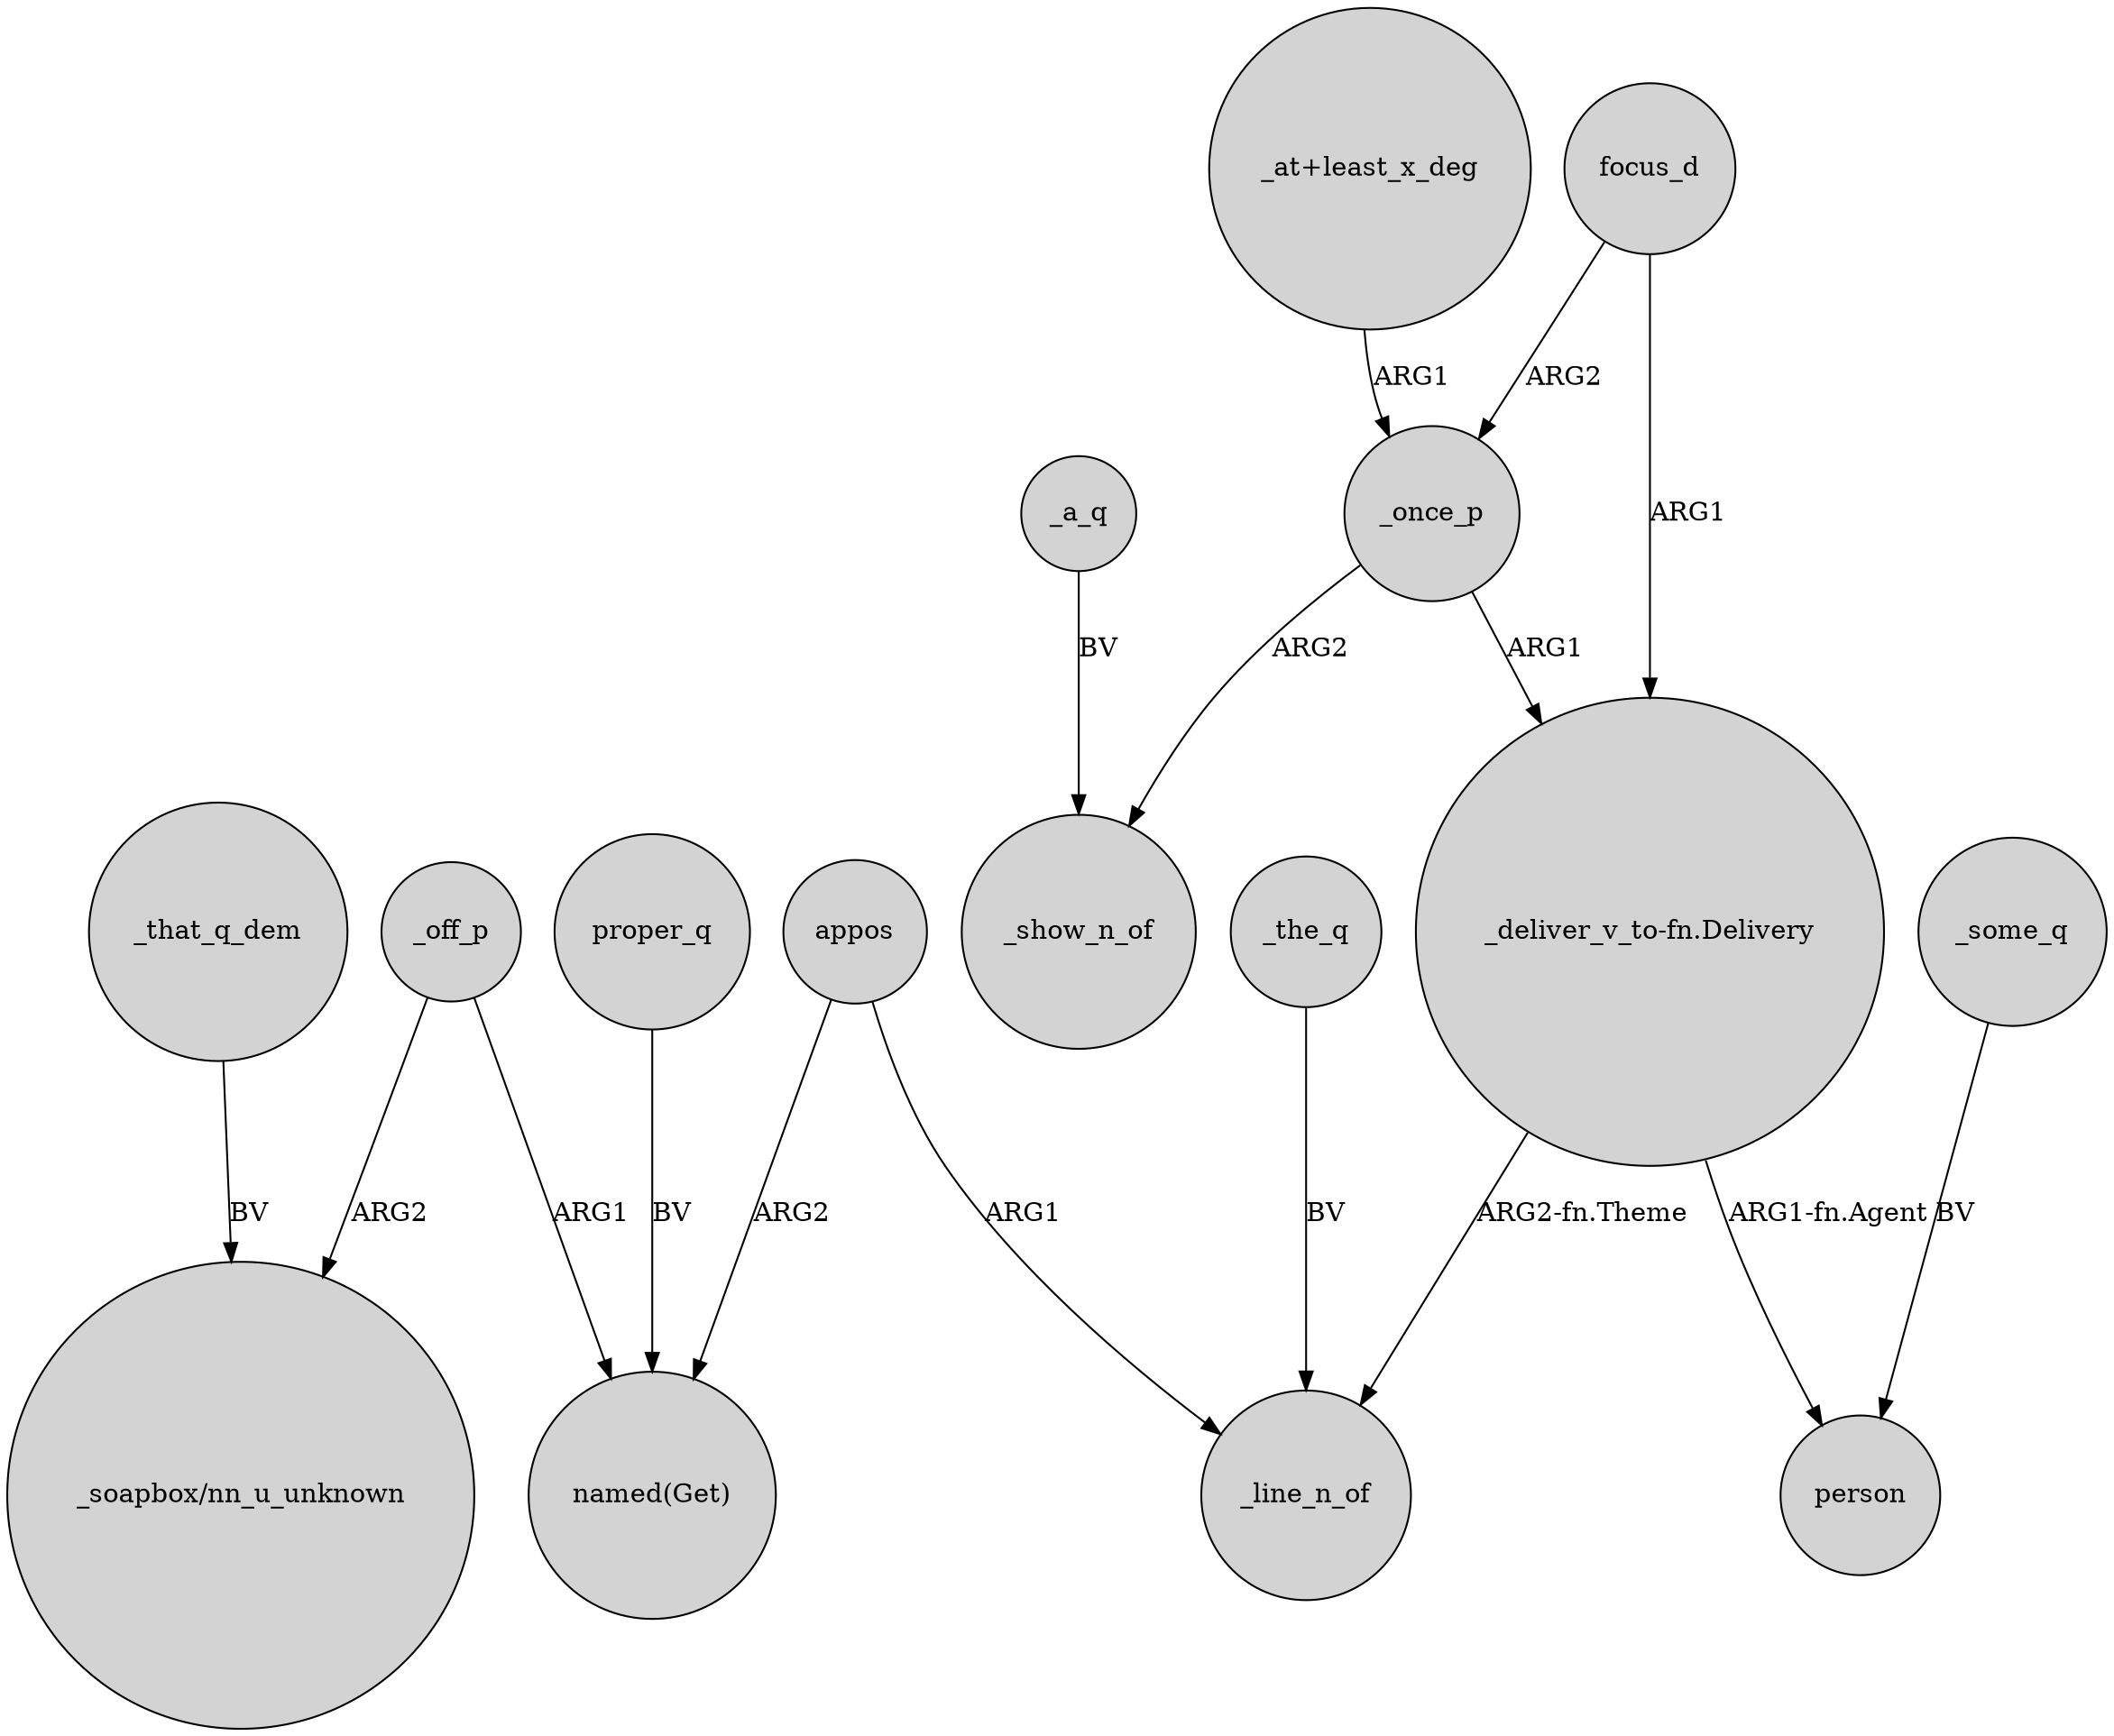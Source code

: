 digraph {
	node [shape=circle style=filled]
	_that_q_dem -> "_soapbox/nn_u_unknown" [label=BV]
	_off_p -> "_soapbox/nn_u_unknown" [label=ARG2]
	"_at+least_x_deg" -> _once_p [label=ARG1]
	_once_p -> _show_n_of [label=ARG2]
	_once_p -> "_deliver_v_to-fn.Delivery" [label=ARG1]
	appos -> "named(Get)" [label=ARG2]
	_some_q -> person [label=BV]
	_off_p -> "named(Get)" [label=ARG1]
	focus_d -> "_deliver_v_to-fn.Delivery" [label=ARG1]
	focus_d -> _once_p [label=ARG2]
	_a_q -> _show_n_of [label=BV]
	"_deliver_v_to-fn.Delivery" -> person [label="ARG1-fn.Agent"]
	proper_q -> "named(Get)" [label=BV]
	_the_q -> _line_n_of [label=BV]
	"_deliver_v_to-fn.Delivery" -> _line_n_of [label="ARG2-fn.Theme"]
	appos -> _line_n_of [label=ARG1]
}
